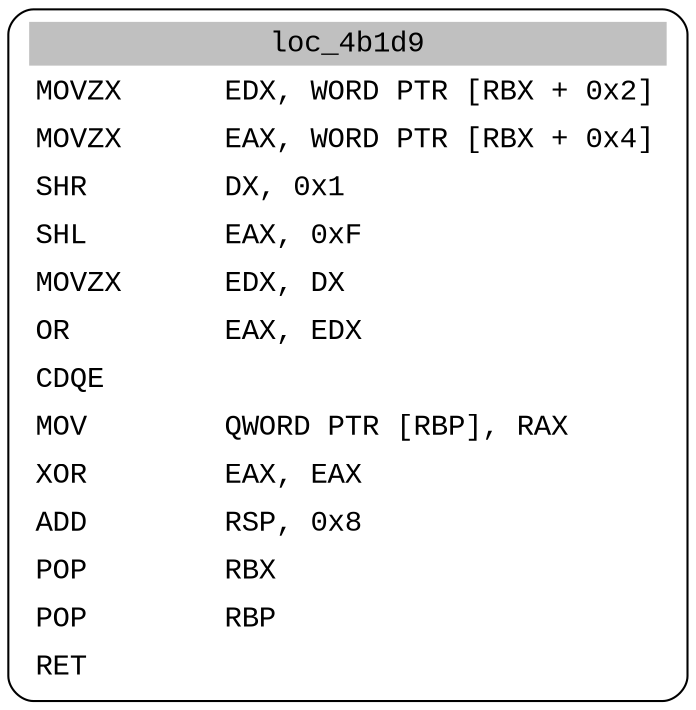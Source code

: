 digraph asm_graph {
1941 [
shape="Mrecord" fontname="Courier New"label =<<table border="0" cellborder="0" cellpadding="3"><tr><td align="center" colspan="2" bgcolor="grey">loc_4b1d9</td></tr><tr><td align="left">MOVZX      EDX, WORD PTR [RBX + 0x2]</td></tr><tr><td align="left">MOVZX      EAX, WORD PTR [RBX + 0x4]</td></tr><tr><td align="left">SHR        DX, 0x1</td></tr><tr><td align="left">SHL        EAX, 0xF</td></tr><tr><td align="left">MOVZX      EDX, DX</td></tr><tr><td align="left">OR         EAX, EDX</td></tr><tr><td align="left">CDQE       </td></tr><tr><td align="left">MOV        QWORD PTR [RBP], RAX</td></tr><tr><td align="left">XOR        EAX, EAX</td></tr><tr><td align="left">ADD        RSP, 0x8</td></tr><tr><td align="left">POP        RBX</td></tr><tr><td align="left">POP        RBP</td></tr><tr><td align="left">RET        </td></tr></table>> ];
}